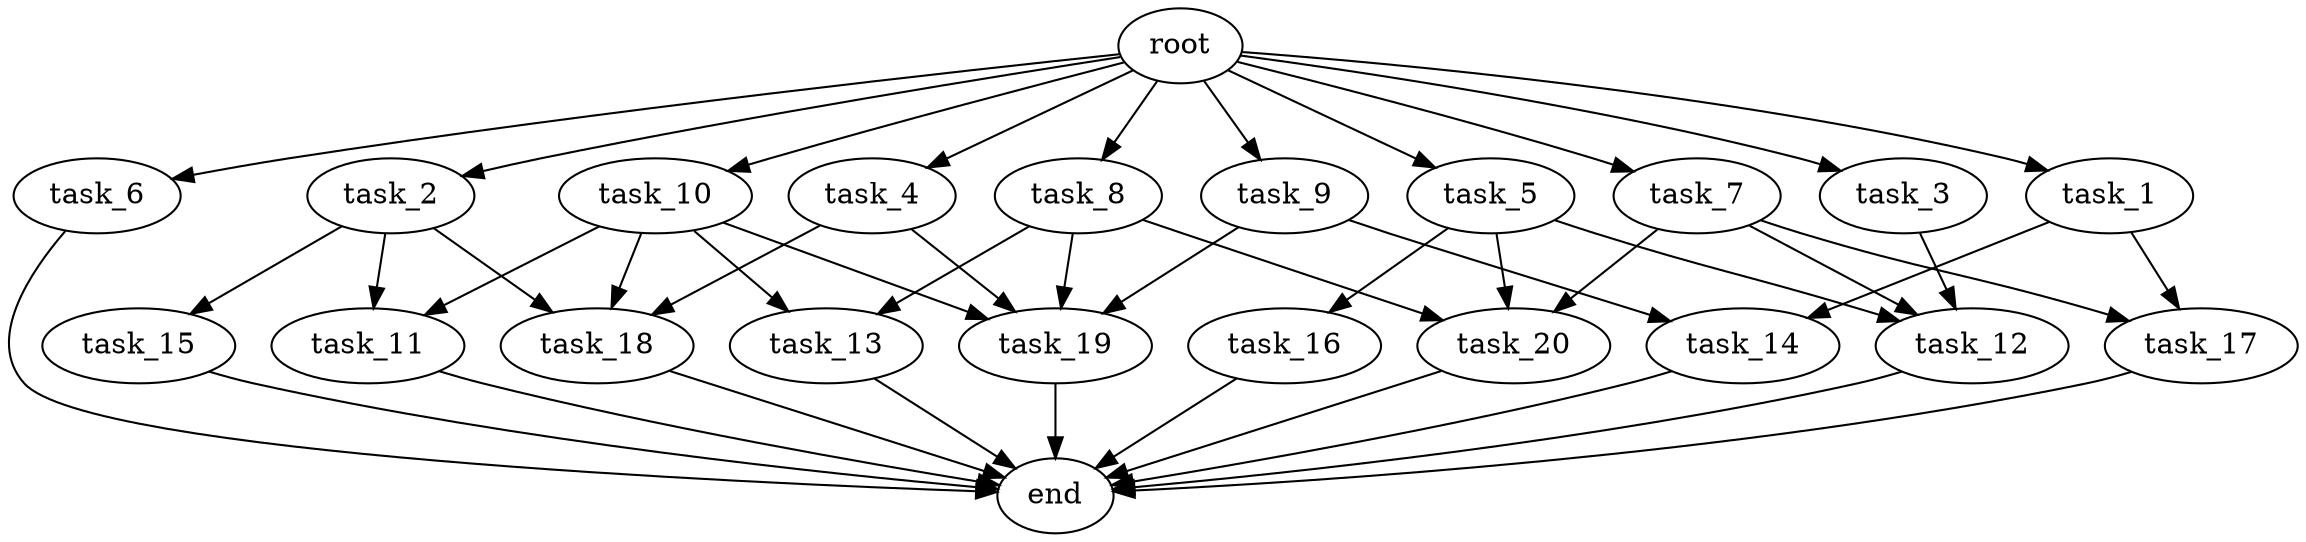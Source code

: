 digraph G {
  root [size="0.000000e+00"];
  task_1 [size="4.195721e+09"];
  task_2 [size="9.121134e+09"];
  task_3 [size="3.560487e+09"];
  task_4 [size="2.899272e+09"];
  task_5 [size="5.296594e+09"];
  task_6 [size="9.363234e+09"];
  task_7 [size="5.139151e+09"];
  task_8 [size="7.664658e+09"];
  task_9 [size="1.833292e+09"];
  task_10 [size="9.459920e+08"];
  task_11 [size="7.526532e+09"];
  task_12 [size="5.437580e+09"];
  task_13 [size="8.724559e+09"];
  task_14 [size="8.268393e+09"];
  task_15 [size="6.849987e+09"];
  task_16 [size="3.011422e+09"];
  task_17 [size="6.854752e+09"];
  task_18 [size="6.883778e+09"];
  task_19 [size="9.592383e+08"];
  task_20 [size="5.800886e+09"];
  end [size="0.000000e+00"];

  root -> task_1 [size="1.000000e-12"];
  root -> task_2 [size="1.000000e-12"];
  root -> task_3 [size="1.000000e-12"];
  root -> task_4 [size="1.000000e-12"];
  root -> task_5 [size="1.000000e-12"];
  root -> task_6 [size="1.000000e-12"];
  root -> task_7 [size="1.000000e-12"];
  root -> task_8 [size="1.000000e-12"];
  root -> task_9 [size="1.000000e-12"];
  root -> task_10 [size="1.000000e-12"];
  task_1 -> task_14 [size="4.134197e+08"];
  task_1 -> task_17 [size="3.427376e+08"];
  task_2 -> task_11 [size="3.763266e+08"];
  task_2 -> task_15 [size="6.849987e+08"];
  task_2 -> task_18 [size="2.294593e+08"];
  task_3 -> task_12 [size="1.812527e+08"];
  task_4 -> task_18 [size="2.294593e+08"];
  task_4 -> task_19 [size="2.398096e+07"];
  task_5 -> task_12 [size="1.812527e+08"];
  task_5 -> task_16 [size="3.011422e+08"];
  task_5 -> task_20 [size="1.933629e+08"];
  task_6 -> end [size="1.000000e-12"];
  task_7 -> task_12 [size="1.812527e+08"];
  task_7 -> task_17 [size="3.427376e+08"];
  task_7 -> task_20 [size="1.933629e+08"];
  task_8 -> task_13 [size="4.362279e+08"];
  task_8 -> task_19 [size="2.398096e+07"];
  task_8 -> task_20 [size="1.933629e+08"];
  task_9 -> task_14 [size="4.134197e+08"];
  task_9 -> task_19 [size="2.398096e+07"];
  task_10 -> task_11 [size="3.763266e+08"];
  task_10 -> task_13 [size="4.362279e+08"];
  task_10 -> task_18 [size="2.294593e+08"];
  task_10 -> task_19 [size="2.398096e+07"];
  task_11 -> end [size="1.000000e-12"];
  task_12 -> end [size="1.000000e-12"];
  task_13 -> end [size="1.000000e-12"];
  task_14 -> end [size="1.000000e-12"];
  task_15 -> end [size="1.000000e-12"];
  task_16 -> end [size="1.000000e-12"];
  task_17 -> end [size="1.000000e-12"];
  task_18 -> end [size="1.000000e-12"];
  task_19 -> end [size="1.000000e-12"];
  task_20 -> end [size="1.000000e-12"];
}
